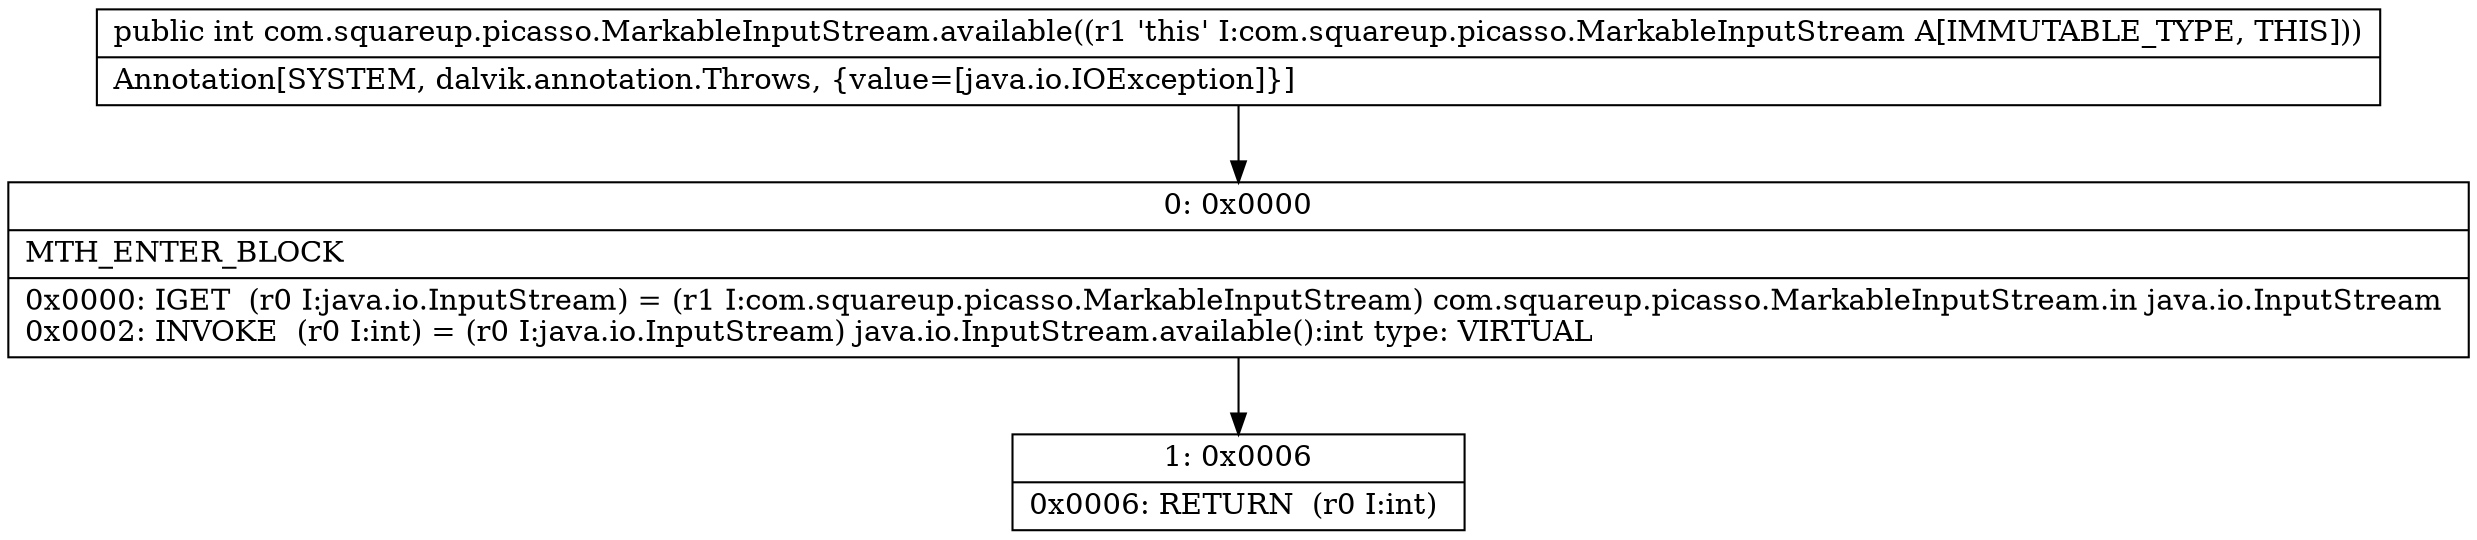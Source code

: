 digraph "CFG forcom.squareup.picasso.MarkableInputStream.available()I" {
Node_0 [shape=record,label="{0\:\ 0x0000|MTH_ENTER_BLOCK\l|0x0000: IGET  (r0 I:java.io.InputStream) = (r1 I:com.squareup.picasso.MarkableInputStream) com.squareup.picasso.MarkableInputStream.in java.io.InputStream \l0x0002: INVOKE  (r0 I:int) = (r0 I:java.io.InputStream) java.io.InputStream.available():int type: VIRTUAL \l}"];
Node_1 [shape=record,label="{1\:\ 0x0006|0x0006: RETURN  (r0 I:int) \l}"];
MethodNode[shape=record,label="{public int com.squareup.picasso.MarkableInputStream.available((r1 'this' I:com.squareup.picasso.MarkableInputStream A[IMMUTABLE_TYPE, THIS]))  | Annotation[SYSTEM, dalvik.annotation.Throws, \{value=[java.io.IOException]\}]\l}"];
MethodNode -> Node_0;
Node_0 -> Node_1;
}

